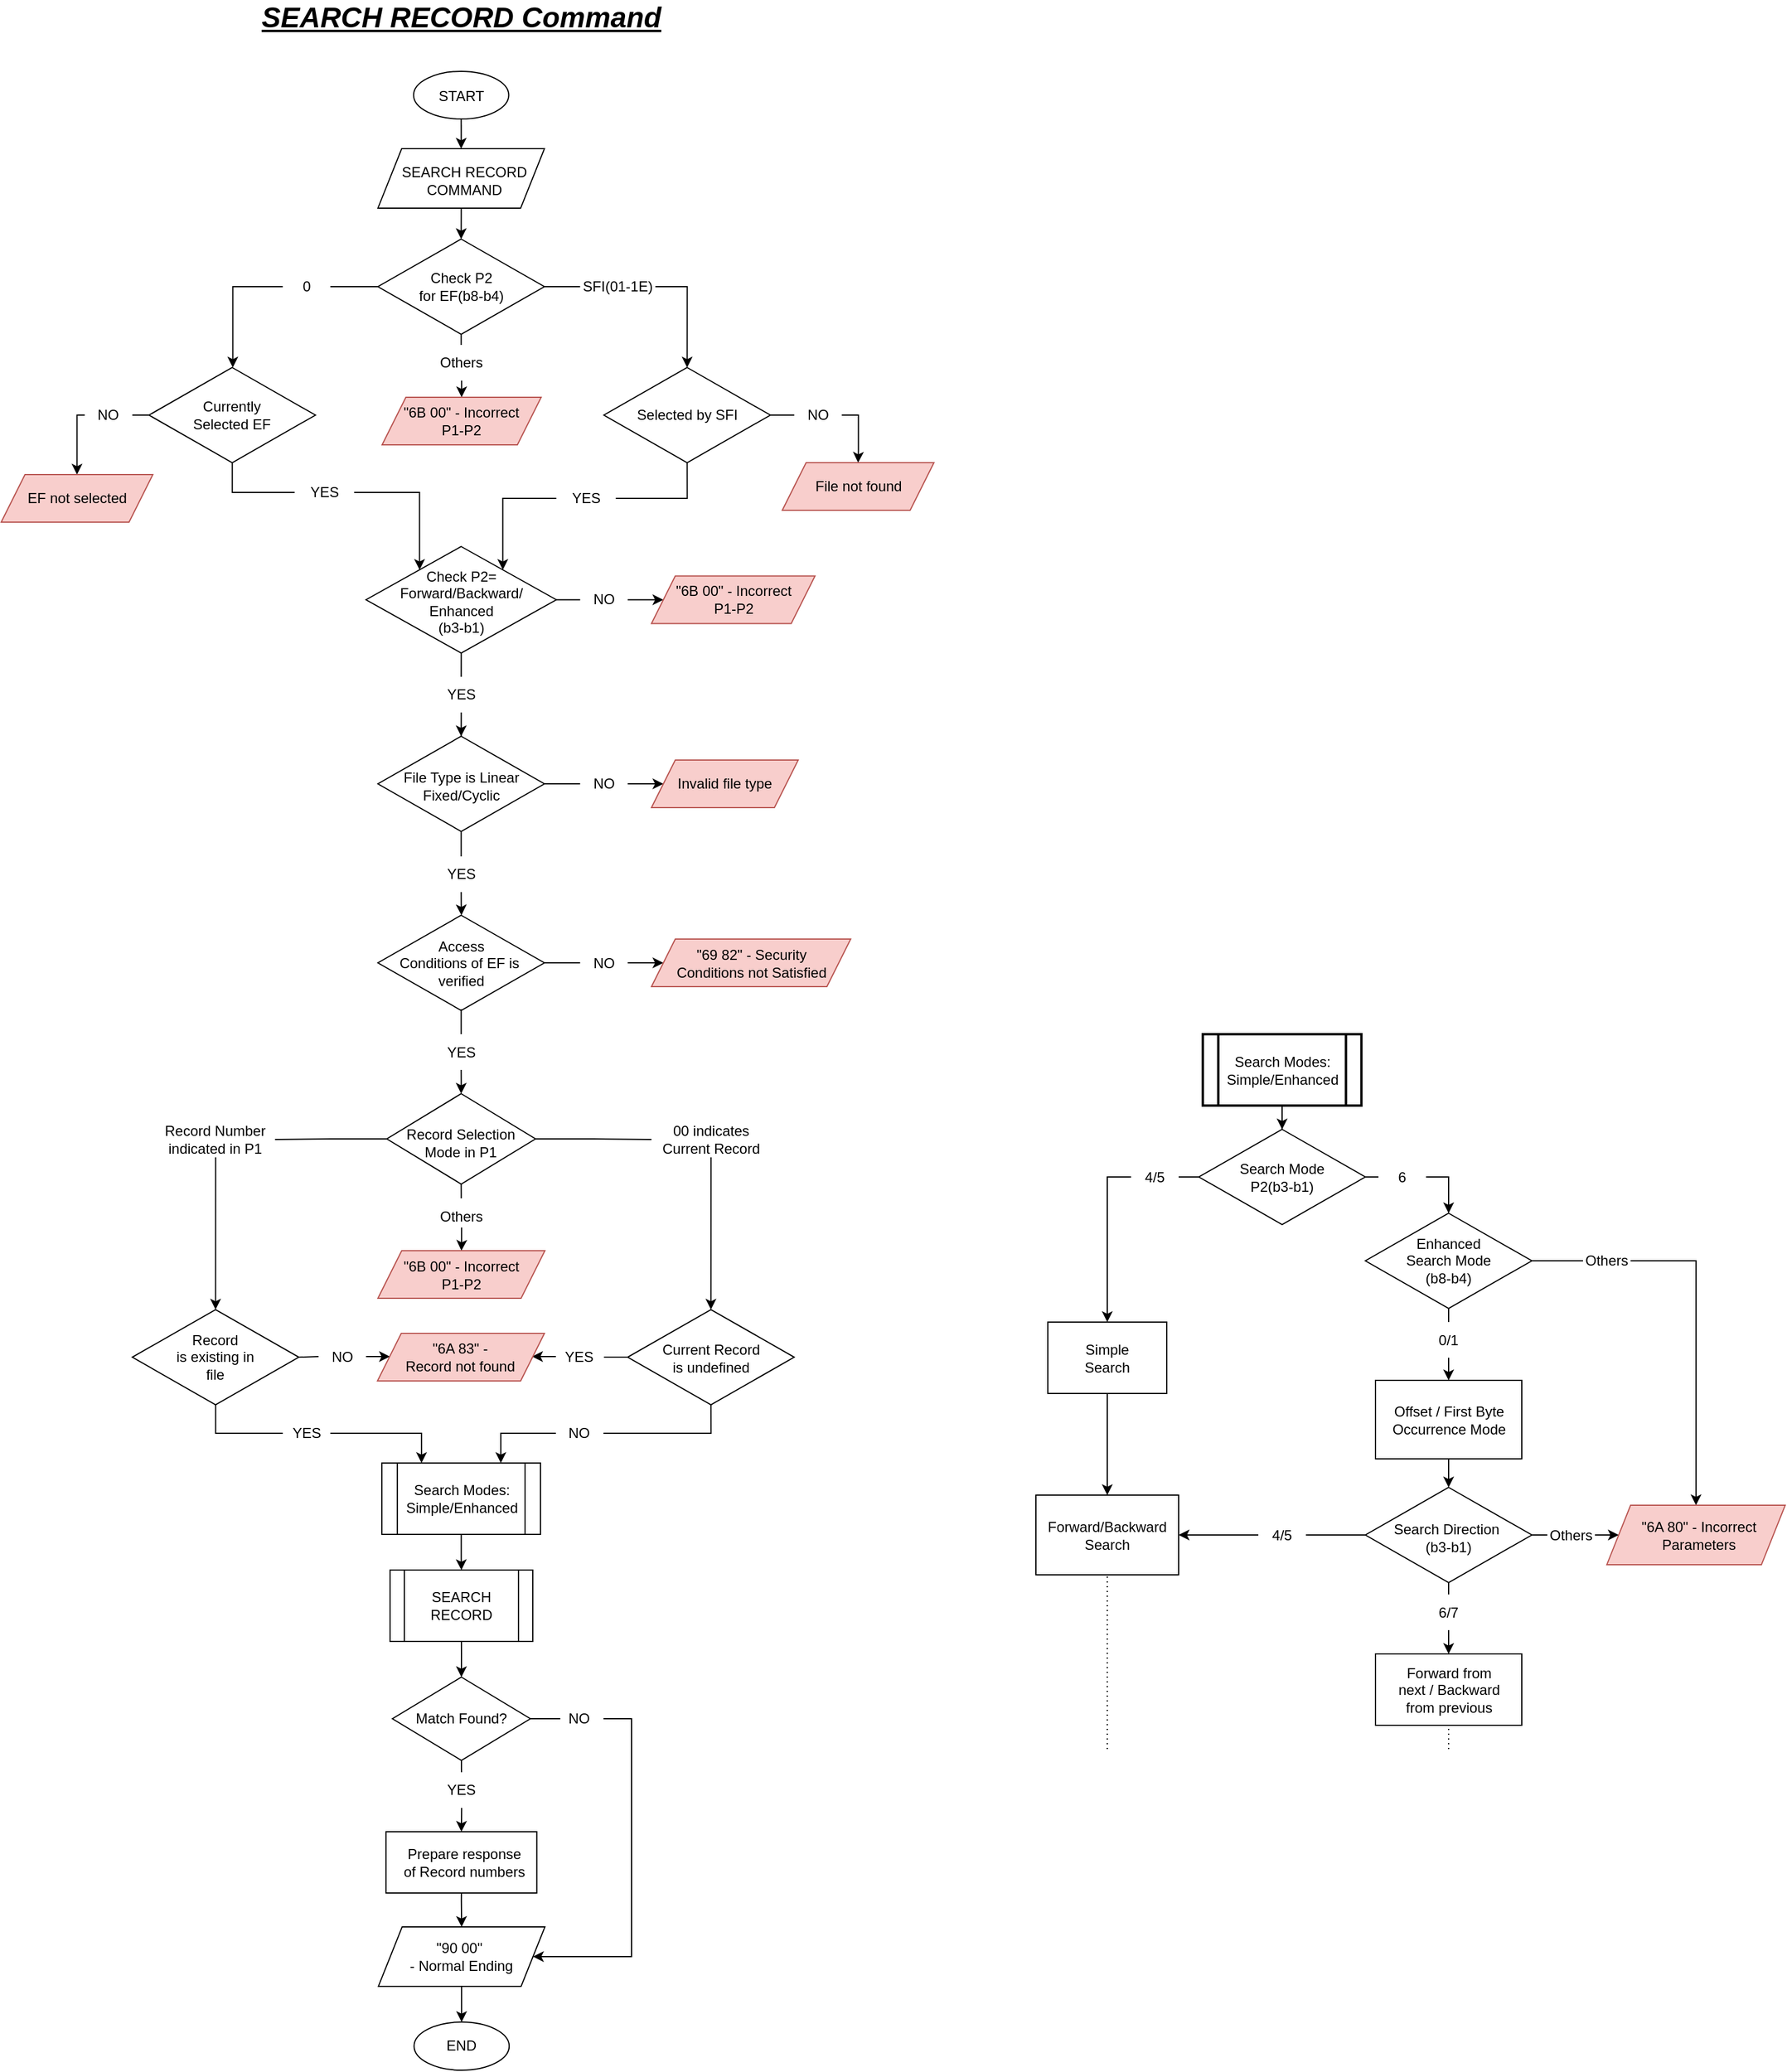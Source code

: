 <mxfile version="19.0.3" type="device"><diagram id="5VJcsYdIXNWm9Gbmf7u_" name="Page-1"><mxGraphModel dx="-358" dy="299" grid="1" gridSize="10" guides="1" tooltips="1" connect="1" arrows="1" fold="1" page="1" pageScale="1" pageWidth="827" pageHeight="1169" math="0" shadow="0"><root><mxCell id="0"/><mxCell id="1" parent="0"/><mxCell id="OcPW8QZXdCcSm-QSDhQg-1" style="edgeStyle=orthogonalEdgeStyle;rounded=0;orthogonalLoop=1;jettySize=auto;html=1;fontSize=24;entryX=0.5;entryY=0;entryDx=0;entryDy=0;startArrow=none;" parent="1" source="OcPW8QZXdCcSm-QSDhQg-20" target="OcPW8QZXdCcSm-QSDhQg-11" edge="1"><mxGeometry relative="1" as="geometry"><Array as="points"><mxPoint x="1084.75" y="271"/><mxPoint x="1084.75" y="339"/></Array></mxGeometry></mxCell><mxCell id="OcPW8QZXdCcSm-QSDhQg-2" style="edgeStyle=orthogonalEdgeStyle;rounded=0;orthogonalLoop=1;jettySize=auto;html=1;entryX=0.5;entryY=0;entryDx=0;entryDy=0;fontSize=24;startArrow=none;" parent="1" source="OcPW8QZXdCcSm-QSDhQg-18" target="OcPW8QZXdCcSm-QSDhQg-14" edge="1"><mxGeometry relative="1" as="geometry"><Array as="points"><mxPoint x="1466.75" y="271"/></Array></mxGeometry></mxCell><mxCell id="OcPW8QZXdCcSm-QSDhQg-3" style="edgeStyle=orthogonalEdgeStyle;rounded=0;orthogonalLoop=1;jettySize=auto;html=1;fontSize=24;entryX=0.5;entryY=0;entryDx=0;entryDy=0;startArrow=none;" parent="1" source="pEOn2_FQpbTDLC1Tsc0m-7" target="OcPW8QZXdCcSm-QSDhQg-17" edge="1"><mxGeometry relative="1" as="geometry"><mxPoint x="1276.75" y="359" as="targetPoint"/><Array as="points"><mxPoint x="1277" y="350"/><mxPoint x="1277" y="350"/></Array></mxGeometry></mxCell><mxCell id="OcPW8QZXdCcSm-QSDhQg-4" value="Check P2&lt;br&gt;for EF(b8-b4)" style="rhombus;whiteSpace=wrap;html=1;spacingBottom=0;" parent="1" vertex="1"><mxGeometry x="1206.75" y="231" width="140" height="80" as="geometry"/></mxCell><mxCell id="pEOn2_FQpbTDLC1Tsc0m-5" style="edgeStyle=orthogonalEdgeStyle;rounded=0;orthogonalLoop=1;jettySize=auto;html=1;entryX=0.5;entryY=0;entryDx=0;entryDy=0;" edge="1" parent="1" source="OcPW8QZXdCcSm-QSDhQg-6" target="OcPW8QZXdCcSm-QSDhQg-8"><mxGeometry relative="1" as="geometry"/></mxCell><mxCell id="OcPW8QZXdCcSm-QSDhQg-6" value="START" style="ellipse;whiteSpace=wrap;html=1;spacingBottom=-2;" parent="1" vertex="1"><mxGeometry x="1236.75" y="90" width="80" height="40" as="geometry"/></mxCell><mxCell id="OcPW8QZXdCcSm-QSDhQg-7" style="edgeStyle=orthogonalEdgeStyle;rounded=0;orthogonalLoop=1;jettySize=auto;html=1;entryX=0.5;entryY=0;entryDx=0;entryDy=0;" parent="1" source="OcPW8QZXdCcSm-QSDhQg-8" target="OcPW8QZXdCcSm-QSDhQg-4" edge="1"><mxGeometry relative="1" as="geometry"><Array as="points"><mxPoint x="1276.75" y="211"/><mxPoint x="1276.75" y="211"/></Array></mxGeometry></mxCell><mxCell id="OcPW8QZXdCcSm-QSDhQg-8" value="SEARCH RECORD COMMAND" style="shape=parallelogram;perimeter=parallelogramPerimeter;whiteSpace=wrap;html=1;fixedSize=1;spacingRight=-5;spacingBottom=-4;" parent="1" vertex="1"><mxGeometry x="1206.75" y="155" width="140" height="50" as="geometry"/></mxCell><mxCell id="OcPW8QZXdCcSm-QSDhQg-9" style="edgeStyle=orthogonalEdgeStyle;rounded=0;orthogonalLoop=1;jettySize=auto;html=1;entryX=0.5;entryY=0;entryDx=0;entryDy=0;fontSize=24;startArrow=none;" parent="1" source="OcPW8QZXdCcSm-QSDhQg-27" target="OcPW8QZXdCcSm-QSDhQg-15" edge="1"><mxGeometry relative="1" as="geometry"><Array as="points"><mxPoint x="953.75" y="409"/><mxPoint x="953.75" y="409"/></Array></mxGeometry></mxCell><mxCell id="OcPW8QZXdCcSm-QSDhQg-10" style="edgeStyle=orthogonalEdgeStyle;rounded=0;orthogonalLoop=1;jettySize=auto;html=1;fontSize=24;startArrow=none;exitX=1;exitY=0.5;exitDx=0;exitDy=0;" parent="1" source="OcPW8QZXdCcSm-QSDhQg-25" target="OcPW8QZXdCcSm-QSDhQg-24" edge="1"><mxGeometry relative="1" as="geometry"><Array as="points"><mxPoint x="1241.75" y="444"/></Array></mxGeometry></mxCell><mxCell id="OcPW8QZXdCcSm-QSDhQg-11" value="Currently&lt;br&gt;Selected EF" style="rhombus;whiteSpace=wrap;html=1;spacingBottom=0;" parent="1" vertex="1"><mxGeometry x="1014.25" y="339" width="140" height="80" as="geometry"/></mxCell><mxCell id="OcPW8QZXdCcSm-QSDhQg-12" style="edgeStyle=orthogonalEdgeStyle;rounded=0;orthogonalLoop=1;jettySize=auto;html=1;entryX=0.5;entryY=0;entryDx=0;entryDy=0;fontSize=24;startArrow=none;" parent="1" source="OcPW8QZXdCcSm-QSDhQg-31" target="OcPW8QZXdCcSm-QSDhQg-16" edge="1"><mxGeometry relative="1" as="geometry"><Array as="points"><mxPoint x="1610.75" y="379"/><mxPoint x="1610.75" y="409"/></Array></mxGeometry></mxCell><mxCell id="OcPW8QZXdCcSm-QSDhQg-13" style="edgeStyle=orthogonalEdgeStyle;rounded=0;orthogonalLoop=1;jettySize=auto;html=1;exitX=0;exitY=0.5;exitDx=0;exitDy=0;fontSize=24;startArrow=none;" parent="1" source="OcPW8QZXdCcSm-QSDhQg-29" target="OcPW8QZXdCcSm-QSDhQg-24" edge="1"><mxGeometry relative="1" as="geometry"><Array as="points"><mxPoint x="1311.75" y="449"/></Array></mxGeometry></mxCell><mxCell id="OcPW8QZXdCcSm-QSDhQg-14" value="Selected by SFI" style="rhombus;whiteSpace=wrap;html=1;spacingBottom=0;" parent="1" vertex="1"><mxGeometry x="1396.75" y="339" width="140" height="80" as="geometry"/></mxCell><mxCell id="OcPW8QZXdCcSm-QSDhQg-15" value="&lt;span style=&quot;text-align: left;&quot;&gt;EF not selected&lt;br&gt;&lt;/span&gt;" style="shape=parallelogram;perimeter=parallelogramPerimeter;whiteSpace=wrap;html=1;fixedSize=1;spacing=7;fontFamily=Helvetica;fontSize=12;labelBackgroundColor=none;align=center;spacingLeft=0;fillColor=#f8cecc;strokeColor=#b85450;" parent="1" vertex="1"><mxGeometry x="890.0" y="429" width="127.5" height="40" as="geometry"/></mxCell><mxCell id="OcPW8QZXdCcSm-QSDhQg-16" value="&lt;span style=&quot;text-align: left;&quot;&gt;File not found&lt;br&gt;&lt;/span&gt;" style="shape=parallelogram;perimeter=parallelogramPerimeter;whiteSpace=wrap;html=1;fixedSize=1;spacing=7;fontFamily=Helvetica;fontSize=12;labelBackgroundColor=none;align=center;spacingLeft=0;fillColor=#f8cecc;strokeColor=#b85450;" parent="1" vertex="1"><mxGeometry x="1546.75" y="419" width="127.5" height="40" as="geometry"/></mxCell><mxCell id="OcPW8QZXdCcSm-QSDhQg-17" value="&lt;span style=&quot;text-align: left;&quot;&gt;&quot;6B 00&quot; - Incorrect&lt;br&gt;P1-P2&lt;br&gt;&lt;/span&gt;" style="shape=parallelogram;perimeter=parallelogramPerimeter;whiteSpace=wrap;html=1;fixedSize=1;spacing=7;fontFamily=Helvetica;fontSize=12;labelBackgroundColor=none;align=center;spacingLeft=0;fillColor=#f8cecc;strokeColor=#b85450;" parent="1" vertex="1"><mxGeometry x="1210.26" y="364" width="133.75" height="40" as="geometry"/></mxCell><mxCell id="OcPW8QZXdCcSm-QSDhQg-18" value="SFI(01-1E)" style="text;html=1;strokeColor=none;fillColor=none;align=center;verticalAlign=middle;whiteSpace=wrap;rounded=0;" parent="1" vertex="1"><mxGeometry x="1376.75" y="256" width="63.25" height="30" as="geometry"/></mxCell><mxCell id="OcPW8QZXdCcSm-QSDhQg-19" value="" style="edgeStyle=orthogonalEdgeStyle;rounded=0;orthogonalLoop=1;jettySize=auto;html=1;entryX=0;entryY=0.5;entryDx=0;entryDy=0;fontSize=24;endArrow=none;" parent="1" source="OcPW8QZXdCcSm-QSDhQg-4" target="OcPW8QZXdCcSm-QSDhQg-18" edge="1"><mxGeometry relative="1" as="geometry"><mxPoint x="1346.674" y="271.043" as="sourcePoint"/><mxPoint x="1466.75" y="339" as="targetPoint"/><Array as="points"/></mxGeometry></mxCell><mxCell id="OcPW8QZXdCcSm-QSDhQg-20" value="0" style="text;html=1;strokeColor=none;fillColor=none;align=center;verticalAlign=middle;whiteSpace=wrap;rounded=0;" parent="1" vertex="1"><mxGeometry x="1126.75" y="256" width="40" height="30" as="geometry"/></mxCell><mxCell id="OcPW8QZXdCcSm-QSDhQg-21" value="" style="edgeStyle=orthogonalEdgeStyle;rounded=0;orthogonalLoop=1;jettySize=auto;html=1;fontSize=24;entryX=1;entryY=0.5;entryDx=0;entryDy=0;endArrow=none;" parent="1" source="OcPW8QZXdCcSm-QSDhQg-4" target="OcPW8QZXdCcSm-QSDhQg-20" edge="1"><mxGeometry relative="1" as="geometry"><mxPoint x="1206.803" y="271.03" as="sourcePoint"/><mxPoint x="1084.25" y="339" as="targetPoint"/><Array as="points"/></mxGeometry></mxCell><mxCell id="OcPW8QZXdCcSm-QSDhQg-22" style="edgeStyle=orthogonalEdgeStyle;rounded=0;orthogonalLoop=1;jettySize=auto;html=1;fontSize=24;startArrow=none;" parent="1" source="OcPW8QZXdCcSm-QSDhQg-37" target="OcPW8QZXdCcSm-QSDhQg-33" edge="1"><mxGeometry relative="1" as="geometry"/></mxCell><mxCell id="OcPW8QZXdCcSm-QSDhQg-23" style="edgeStyle=orthogonalEdgeStyle;rounded=0;orthogonalLoop=1;jettySize=auto;html=1;fontSize=24;entryX=0.5;entryY=0;entryDx=0;entryDy=0;startArrow=none;" parent="1" source="OcPW8QZXdCcSm-QSDhQg-41" target="OcPW8QZXdCcSm-QSDhQg-35" edge="1"><mxGeometry relative="1" as="geometry"><mxPoint x="1276.75" y="619" as="targetPoint"/></mxGeometry></mxCell><mxCell id="OcPW8QZXdCcSm-QSDhQg-24" value="Check P2=&lt;br&gt;Forward/Backward/&lt;br&gt;Enhanced&lt;br&gt;(b3-b1)" style="rhombus;whiteSpace=wrap;html=1;spacingBottom=-4;" parent="1" vertex="1"><mxGeometry x="1196.75" y="489.5" width="160" height="89.5" as="geometry"/></mxCell><mxCell id="OcPW8QZXdCcSm-QSDhQg-25" value="YES" style="text;html=1;strokeColor=none;fillColor=none;align=center;verticalAlign=middle;whiteSpace=wrap;rounded=0;" parent="1" vertex="1"><mxGeometry x="1136.75" y="429" width="50" height="30" as="geometry"/></mxCell><mxCell id="OcPW8QZXdCcSm-QSDhQg-26" value="" style="edgeStyle=orthogonalEdgeStyle;rounded=0;orthogonalLoop=1;jettySize=auto;html=1;entryX=0;entryY=0.5;entryDx=0;entryDy=0;fontSize=24;endArrow=none;" parent="1" source="OcPW8QZXdCcSm-QSDhQg-11" target="OcPW8QZXdCcSm-QSDhQg-25" edge="1"><mxGeometry relative="1" as="geometry"><mxPoint x="1084.279" y="418.983" as="sourcePoint"/><mxPoint x="1241.75" y="479" as="targetPoint"/><Array as="points"/></mxGeometry></mxCell><mxCell id="OcPW8QZXdCcSm-QSDhQg-27" value="NO" style="text;html=1;strokeColor=none;fillColor=none;align=center;verticalAlign=middle;whiteSpace=wrap;rounded=0;" parent="1" vertex="1"><mxGeometry x="960.25" y="364" width="40" height="30" as="geometry"/></mxCell><mxCell id="OcPW8QZXdCcSm-QSDhQg-28" value="" style="edgeStyle=orthogonalEdgeStyle;rounded=0;orthogonalLoop=1;jettySize=auto;html=1;entryX=1;entryY=0.5;entryDx=0;entryDy=0;fontSize=24;endArrow=none;exitX=0;exitY=0.5;exitDx=0;exitDy=0;" parent="1" source="OcPW8QZXdCcSm-QSDhQg-11" target="OcPW8QZXdCcSm-QSDhQg-27" edge="1"><mxGeometry relative="1" as="geometry"><mxPoint x="1006.75" y="399" as="sourcePoint"/><mxPoint x="950.5" y="419" as="targetPoint"/><Array as="points"/></mxGeometry></mxCell><mxCell id="OcPW8QZXdCcSm-QSDhQg-29" value="YES" style="text;html=1;strokeColor=none;fillColor=none;align=center;verticalAlign=middle;whiteSpace=wrap;rounded=0;" parent="1" vertex="1"><mxGeometry x="1356.75" y="434" width="50" height="30" as="geometry"/></mxCell><mxCell id="OcPW8QZXdCcSm-QSDhQg-30" value="" style="edgeStyle=orthogonalEdgeStyle;rounded=0;orthogonalLoop=1;jettySize=auto;html=1;exitX=0.5;exitY=1;exitDx=0;exitDy=0;fontSize=24;endArrow=none;" parent="1" source="OcPW8QZXdCcSm-QSDhQg-14" edge="1"><mxGeometry relative="1" as="geometry"><mxPoint x="1466.75" y="419" as="sourcePoint"/><mxPoint x="1406.75" y="449" as="targetPoint"/><Array as="points"><mxPoint x="1466.75" y="449"/></Array></mxGeometry></mxCell><mxCell id="OcPW8QZXdCcSm-QSDhQg-31" value="NO" style="text;html=1;strokeColor=none;fillColor=none;align=center;verticalAlign=middle;whiteSpace=wrap;rounded=0;" parent="1" vertex="1"><mxGeometry x="1556.75" y="364" width="40" height="30" as="geometry"/></mxCell><mxCell id="OcPW8QZXdCcSm-QSDhQg-32" value="" style="edgeStyle=orthogonalEdgeStyle;rounded=0;orthogonalLoop=1;jettySize=auto;html=1;fontSize=24;endArrow=none;" parent="1" source="OcPW8QZXdCcSm-QSDhQg-14" target="OcPW8QZXdCcSm-QSDhQg-31" edge="1"><mxGeometry relative="1" as="geometry"><mxPoint x="1536.75" y="379" as="sourcePoint"/><mxPoint x="1610.5" y="419" as="targetPoint"/></mxGeometry></mxCell><mxCell id="OcPW8QZXdCcSm-QSDhQg-33" value="&lt;span style=&quot;text-align: left;&quot;&gt;&quot;6B 00&quot; - Incorrect&lt;br&gt;P1-P2&lt;br&gt;&lt;/span&gt;" style="shape=parallelogram;perimeter=parallelogramPerimeter;whiteSpace=wrap;html=1;fixedSize=1;spacing=7;fontFamily=Helvetica;fontSize=12;labelBackgroundColor=none;align=center;spacingLeft=0;fillColor=#f8cecc;strokeColor=#b85450;" parent="1" vertex="1"><mxGeometry x="1436.75" y="514.25" width="137.5" height="40" as="geometry"/></mxCell><mxCell id="OcPW8QZXdCcSm-QSDhQg-34" style="edgeStyle=orthogonalEdgeStyle;rounded=0;orthogonalLoop=1;jettySize=auto;html=1;fontSize=24;startArrow=none;exitX=1;exitY=0.5;exitDx=0;exitDy=0;entryX=0;entryY=0.5;entryDx=0;entryDy=0;" parent="1" source="OcPW8QZXdCcSm-QSDhQg-39" target="OcPW8QZXdCcSm-QSDhQg-36" edge="1"><mxGeometry relative="1" as="geometry"><Array as="points"><mxPoint x="1430" y="689"/><mxPoint x="1430" y="689"/></Array></mxGeometry></mxCell><mxCell id="OcPW8QZXdCcSm-QSDhQg-35" value="File Type is Linear Fixed/Cyclic" style="rhombus;whiteSpace=wrap;html=1;spacingBottom=-4;" parent="1" vertex="1"><mxGeometry x="1206.75" y="649" width="140" height="80" as="geometry"/></mxCell><mxCell id="OcPW8QZXdCcSm-QSDhQg-36" value="&lt;span style=&quot;text-align: left;&quot;&gt;Invalid file type&lt;br&gt;&lt;/span&gt;" style="shape=parallelogram;perimeter=parallelogramPerimeter;whiteSpace=wrap;html=1;fixedSize=1;spacing=7;fontFamily=Helvetica;fontSize=12;labelBackgroundColor=none;align=center;spacingLeft=0;fillColor=#f8cecc;strokeColor=#b85450;" parent="1" vertex="1"><mxGeometry x="1436.75" y="669" width="123.37" height="40" as="geometry"/></mxCell><mxCell id="OcPW8QZXdCcSm-QSDhQg-37" value="NO" style="text;html=1;strokeColor=none;fillColor=none;align=center;verticalAlign=middle;whiteSpace=wrap;rounded=0;" parent="1" vertex="1"><mxGeometry x="1376.75" y="519.25" width="40" height="30" as="geometry"/></mxCell><mxCell id="OcPW8QZXdCcSm-QSDhQg-38" value="" style="edgeStyle=orthogonalEdgeStyle;rounded=0;orthogonalLoop=1;jettySize=auto;html=1;fontSize=24;endArrow=none;" parent="1" source="OcPW8QZXdCcSm-QSDhQg-24" target="OcPW8QZXdCcSm-QSDhQg-37" edge="1"><mxGeometry relative="1" as="geometry"><mxPoint x="1356.75" y="534.25" as="sourcePoint"/><mxPoint x="1446.722" y="534.306" as="targetPoint"/></mxGeometry></mxCell><mxCell id="OcPW8QZXdCcSm-QSDhQg-39" value="NO" style="text;html=1;strokeColor=none;fillColor=none;align=center;verticalAlign=middle;whiteSpace=wrap;rounded=0;" parent="1" vertex="1"><mxGeometry x="1376.75" y="674" width="40" height="30" as="geometry"/></mxCell><mxCell id="OcPW8QZXdCcSm-QSDhQg-40" value="" style="edgeStyle=orthogonalEdgeStyle;rounded=0;orthogonalLoop=1;jettySize=auto;html=1;fontSize=24;endArrow=none;" parent="1" source="OcPW8QZXdCcSm-QSDhQg-35" target="OcPW8QZXdCcSm-QSDhQg-39" edge="1"><mxGeometry relative="1" as="geometry"><mxPoint x="1346.75" y="689.0" as="sourcePoint"/><mxPoint x="1446.75" y="689.0" as="targetPoint"/></mxGeometry></mxCell><mxCell id="OcPW8QZXdCcSm-QSDhQg-41" value="YES" style="text;html=1;strokeColor=none;fillColor=none;align=center;verticalAlign=middle;whiteSpace=wrap;rounded=0;" parent="1" vertex="1"><mxGeometry x="1256.75" y="599" width="40" height="30" as="geometry"/></mxCell><mxCell id="OcPW8QZXdCcSm-QSDhQg-42" value="" style="edgeStyle=orthogonalEdgeStyle;rounded=0;orthogonalLoop=1;jettySize=auto;html=1;fontSize=24;entryX=0.5;entryY=0;entryDx=0;entryDy=0;endArrow=none;" parent="1" source="OcPW8QZXdCcSm-QSDhQg-24" target="OcPW8QZXdCcSm-QSDhQg-41" edge="1"><mxGeometry relative="1" as="geometry"><mxPoint x="1276.75" y="623.75" as="targetPoint"/><mxPoint x="1276.75" y="579" as="sourcePoint"/></mxGeometry></mxCell><mxCell id="OcPW8QZXdCcSm-QSDhQg-43" style="edgeStyle=orthogonalEdgeStyle;rounded=0;orthogonalLoop=1;jettySize=auto;html=1;startArrow=none;entryX=0;entryY=0.5;entryDx=0;entryDy=0;" parent="1" source="OcPW8QZXdCcSm-QSDhQg-45" target="OcPW8QZXdCcSm-QSDhQg-47" edge="1"><mxGeometry relative="1" as="geometry"><mxPoint x="1506.75" y="839.5" as="targetPoint"/></mxGeometry></mxCell><mxCell id="OcPW8QZXdCcSm-QSDhQg-44" value="Access&lt;br&gt;Conditions of EF is&amp;nbsp;&lt;br&gt;verified" style="rhombus;whiteSpace=wrap;html=1;spacingBottom=0;" parent="1" vertex="1"><mxGeometry x="1206.75" y="799.5" width="140" height="80" as="geometry"/></mxCell><mxCell id="OcPW8QZXdCcSm-QSDhQg-45" value="NO" style="text;html=1;strokeColor=none;fillColor=none;align=center;verticalAlign=middle;whiteSpace=wrap;rounded=0;" parent="1" vertex="1"><mxGeometry x="1376.75" y="824.5" width="40" height="30" as="geometry"/></mxCell><mxCell id="OcPW8QZXdCcSm-QSDhQg-46" value="" style="edgeStyle=orthogonalEdgeStyle;rounded=0;orthogonalLoop=1;jettySize=auto;html=1;endArrow=none;entryX=0;entryY=0.5;entryDx=0;entryDy=0;" parent="1" source="OcPW8QZXdCcSm-QSDhQg-44" target="OcPW8QZXdCcSm-QSDhQg-45" edge="1"><mxGeometry relative="1" as="geometry"><mxPoint x="1506.75" y="839.5" as="targetPoint"/><mxPoint x="1346.75" y="839.5" as="sourcePoint"/><Array as="points"><mxPoint x="1360" y="840"/><mxPoint x="1360" y="840"/></Array></mxGeometry></mxCell><mxCell id="OcPW8QZXdCcSm-QSDhQg-47" value="&lt;span style=&quot;text-align: left;&quot;&gt;&quot;69 82&quot; - Security&lt;br&gt;Conditions not Satisfied&lt;br&gt;&lt;/span&gt;" style="shape=parallelogram;perimeter=parallelogramPerimeter;whiteSpace=wrap;html=1;fixedSize=1;spacing=7;fontFamily=Helvetica;fontSize=12;labelBackgroundColor=none;align=center;spacingLeft=0;fillColor=#f8cecc;strokeColor=#b85450;" parent="1" vertex="1"><mxGeometry x="1436.75" y="819.5" width="167.5" height="40" as="geometry"/></mxCell><mxCell id="OcPW8QZXdCcSm-QSDhQg-48" style="edgeStyle=orthogonalEdgeStyle;rounded=0;orthogonalLoop=1;jettySize=auto;html=1;fontSize=24;startArrow=none;entryX=0.5;entryY=0;entryDx=0;entryDy=0;exitX=0.5;exitY=1;exitDx=0;exitDy=0;" parent="1" source="OcPW8QZXdCcSm-QSDhQg-49" target="OcPW8QZXdCcSm-QSDhQg-44" edge="1"><mxGeometry relative="1" as="geometry"><mxPoint x="1286.75" y="789" as="targetPoint"/><Array as="points"><mxPoint x="1277" y="790"/><mxPoint x="1277" y="790"/><mxPoint x="1277" y="800"/></Array></mxGeometry></mxCell><mxCell id="OcPW8QZXdCcSm-QSDhQg-49" value="YES" style="text;html=1;strokeColor=none;fillColor=none;align=center;verticalAlign=middle;whiteSpace=wrap;rounded=0;" parent="1" vertex="1"><mxGeometry x="1256.76" y="750" width="40" height="30" as="geometry"/></mxCell><mxCell id="OcPW8QZXdCcSm-QSDhQg-50" value="" style="edgeStyle=orthogonalEdgeStyle;rounded=0;orthogonalLoop=1;jettySize=auto;html=1;fontSize=24;entryX=0.5;entryY=0;entryDx=0;entryDy=0;endArrow=none;exitX=0.5;exitY=1;exitDx=0;exitDy=0;" parent="1" source="OcPW8QZXdCcSm-QSDhQg-35" target="OcPW8QZXdCcSm-QSDhQg-49" edge="1"><mxGeometry relative="1" as="geometry"><mxPoint x="1276.76" y="774.75" as="targetPoint"/><mxPoint x="1276.76" y="730.0" as="sourcePoint"/></mxGeometry></mxCell><mxCell id="OcPW8QZXdCcSm-QSDhQg-51" style="edgeStyle=orthogonalEdgeStyle;rounded=0;orthogonalLoop=1;jettySize=auto;html=1;entryX=0.5;entryY=0;entryDx=0;entryDy=0;startArrow=none;" parent="1" source="OcPW8QZXdCcSm-QSDhQg-61" target="OcPW8QZXdCcSm-QSDhQg-57" edge="1"><mxGeometry relative="1" as="geometry"><Array as="points"><mxPoint x="1486.75" y="1021.03"/><mxPoint x="1486.75" y="1021.03"/></Array></mxGeometry></mxCell><mxCell id="OcPW8QZXdCcSm-QSDhQg-52" style="edgeStyle=orthogonalEdgeStyle;rounded=0;orthogonalLoop=1;jettySize=auto;html=1;entryX=0.5;entryY=0;entryDx=0;entryDy=0;startArrow=none;" parent="1" source="OcPW8QZXdCcSm-QSDhQg-63" target="OcPW8QZXdCcSm-QSDhQg-60" edge="1"><mxGeometry relative="1" as="geometry"><Array as="points"><mxPoint x="1070.25" y="1021.03"/><mxPoint x="1070.25" y="1021.03"/></Array></mxGeometry></mxCell><mxCell id="OcPW8QZXdCcSm-QSDhQg-53" style="edgeStyle=orthogonalEdgeStyle;rounded=0;orthogonalLoop=1;jettySize=auto;html=1;startArrow=none;entryX=0.5;entryY=0;entryDx=0;entryDy=0;" parent="1" target="OcPW8QZXdCcSm-QSDhQg-67" edge="1"><mxGeometry relative="1" as="geometry"><mxPoint x="1276.76" y="1077.5" as="targetPoint"/><Array as="points"><mxPoint x="1276.76" y="1077"/></Array><mxPoint x="1277.12" y="1062" as="sourcePoint"/></mxGeometry></mxCell><mxCell id="OcPW8QZXdCcSm-QSDhQg-54" value="Record Selection&lt;br&gt;Mode in P1" style="rhombus;whiteSpace=wrap;html=1;spacingBottom=-6;" parent="1" vertex="1"><mxGeometry x="1214.26" y="949.5" width="125" height="76" as="geometry"/></mxCell><mxCell id="OcPW8QZXdCcSm-QSDhQg-55" style="edgeStyle=orthogonalEdgeStyle;rounded=0;orthogonalLoop=1;jettySize=auto;html=1;entryX=0.75;entryY=0;entryDx=0;entryDy=0;fontSize=12;startArrow=none;exitX=0;exitY=0.5;exitDx=0;exitDy=0;" parent="1" source="OcPW8QZXdCcSm-QSDhQg-89" target="OcPW8QZXdCcSm-QSDhQg-72" edge="1"><mxGeometry relative="1" as="geometry"><Array as="points"><mxPoint x="1310.12" y="1235"/></Array></mxGeometry></mxCell><mxCell id="OcPW8QZXdCcSm-QSDhQg-56" style="edgeStyle=orthogonalEdgeStyle;rounded=0;orthogonalLoop=1;jettySize=auto;html=1;entryX=1;entryY=0.5;entryDx=0;entryDy=0;startArrow=none;" parent="1" source="OcPW8QZXdCcSm-QSDhQg-91" target="OcPW8QZXdCcSm-QSDhQg-73" edge="1"><mxGeometry relative="1" as="geometry"/></mxCell><mxCell id="OcPW8QZXdCcSm-QSDhQg-57" value="Current Record&lt;br&gt;is undefined" style="rhombus;whiteSpace=wrap;html=1;spacingBottom=-2;" parent="1" vertex="1"><mxGeometry x="1416.75" y="1131.03" width="140" height="80" as="geometry"/></mxCell><mxCell id="OcPW8QZXdCcSm-QSDhQg-58" style="edgeStyle=orthogonalEdgeStyle;rounded=0;orthogonalLoop=1;jettySize=auto;html=1;entryX=0.25;entryY=0;entryDx=0;entryDy=0;fontSize=12;startArrow=none;exitX=1;exitY=0.5;exitDx=0;exitDy=0;" parent="1" source="OcPW8QZXdCcSm-QSDhQg-74" target="OcPW8QZXdCcSm-QSDhQg-72" edge="1"><mxGeometry relative="1" as="geometry"><Array as="points"><mxPoint x="1243" y="1235"/></Array></mxGeometry></mxCell><mxCell id="OcPW8QZXdCcSm-QSDhQg-59" style="edgeStyle=orthogonalEdgeStyle;rounded=0;orthogonalLoop=1;jettySize=auto;html=1;entryX=0;entryY=0.5;entryDx=0;entryDy=0;fontSize=12;startArrow=none;" parent="1" source="OcPW8QZXdCcSm-QSDhQg-93" target="OcPW8QZXdCcSm-QSDhQg-73" edge="1"><mxGeometry relative="1" as="geometry"/></mxCell><mxCell id="OcPW8QZXdCcSm-QSDhQg-60" value="Record&lt;br&gt;is existing in&lt;br&gt;file" style="rhombus;whiteSpace=wrap;html=1;spacingBottom=0;" parent="1" vertex="1"><mxGeometry x="1000.25" y="1131.03" width="140" height="80" as="geometry"/></mxCell><mxCell id="OcPW8QZXdCcSm-QSDhQg-61" value="00 indicates Current Record" style="text;html=1;strokeColor=none;fillColor=none;align=center;verticalAlign=middle;whiteSpace=wrap;rounded=0;rotation=0;" parent="1" vertex="1"><mxGeometry x="1436.75" y="973.03" width="100" height="30" as="geometry"/></mxCell><mxCell id="OcPW8QZXdCcSm-QSDhQg-62" value="" style="edgeStyle=orthogonalEdgeStyle;rounded=0;orthogonalLoop=1;jettySize=auto;html=1;entryX=0;entryY=0.5;entryDx=0;entryDy=0;endArrow=none;exitX=1;exitY=0.5;exitDx=0;exitDy=0;" parent="1" source="OcPW8QZXdCcSm-QSDhQg-54" target="OcPW8QZXdCcSm-QSDhQg-61" edge="1"><mxGeometry relative="1" as="geometry"><mxPoint x="1384.222" y="987.517" as="sourcePoint"/><mxPoint x="1466.75" y="1054.5" as="targetPoint"/></mxGeometry></mxCell><mxCell id="OcPW8QZXdCcSm-QSDhQg-63" value="Record Number indicated in P1" style="text;html=1;strokeColor=none;fillColor=none;align=center;verticalAlign=middle;whiteSpace=wrap;rounded=0;rotation=0;" parent="1" vertex="1"><mxGeometry x="1020.25" y="973.03" width="100" height="30" as="geometry"/></mxCell><mxCell id="OcPW8QZXdCcSm-QSDhQg-64" value="" style="edgeStyle=orthogonalEdgeStyle;rounded=0;orthogonalLoop=1;jettySize=auto;html=1;entryX=1;entryY=0.5;entryDx=0;entryDy=0;endArrow=none;" parent="1" source="OcPW8QZXdCcSm-QSDhQg-54" target="OcPW8QZXdCcSm-QSDhQg-63" edge="1"><mxGeometry relative="1" as="geometry"><mxPoint x="1219.338" y="987.548" as="sourcePoint"/><mxPoint x="1131.76" y="1055.5" as="targetPoint"/></mxGeometry></mxCell><mxCell id="OcPW8QZXdCcSm-QSDhQg-65" value="Others" style="text;html=1;strokeColor=none;fillColor=none;align=center;verticalAlign=middle;whiteSpace=wrap;rounded=0;rotation=0;" parent="1" vertex="1"><mxGeometry x="1226.76" y="1037.53" width="100" height="30" as="geometry"/></mxCell><mxCell id="OcPW8QZXdCcSm-QSDhQg-66" value="" style="edgeStyle=orthogonalEdgeStyle;rounded=0;orthogonalLoop=1;jettySize=auto;html=1;endArrow=none;" parent="1" target="OcPW8QZXdCcSm-QSDhQg-65" edge="1"><mxGeometry relative="1" as="geometry"><mxPoint x="1276.76" y="1073.53" as="targetPoint"/><mxPoint x="1276.75" y="1025.496" as="sourcePoint"/><Array as="points"><mxPoint x="1276.76" y="1033.53"/><mxPoint x="1276.76" y="1033.53"/></Array></mxGeometry></mxCell><mxCell id="OcPW8QZXdCcSm-QSDhQg-67" value="&lt;span style=&quot;text-align: left;&quot;&gt;&quot;6B 00&quot; - Incorrect&lt;br&gt;P1-P2&lt;br&gt;&lt;/span&gt;" style="shape=parallelogram;perimeter=parallelogramPerimeter;whiteSpace=wrap;html=1;fixedSize=1;spacing=7;fontFamily=Helvetica;fontSize=12;labelBackgroundColor=none;align=center;spacingLeft=0;fillColor=#f8cecc;strokeColor=#b85450;" parent="1" vertex="1"><mxGeometry x="1206.75" y="1081.5" width="140.39" height="40" as="geometry"/></mxCell><mxCell id="OcPW8QZXdCcSm-QSDhQg-68" style="edgeStyle=orthogonalEdgeStyle;rounded=0;orthogonalLoop=1;jettySize=auto;html=1;fontSize=24;startArrow=none;exitX=0.5;exitY=1;exitDx=0;exitDy=0;entryX=0.5;entryY=0;entryDx=0;entryDy=0;" parent="1" source="OcPW8QZXdCcSm-QSDhQg-69" target="OcPW8QZXdCcSm-QSDhQg-54" edge="1"><mxGeometry relative="1" as="geometry"><mxPoint x="1246.75" y="939" as="targetPoint"/><mxPoint x="1276.75" y="950" as="sourcePoint"/><Array as="points"><mxPoint x="1276.75" y="939"/><mxPoint x="1276.75" y="939"/></Array></mxGeometry></mxCell><mxCell id="OcPW8QZXdCcSm-QSDhQg-69" value="YES" style="text;html=1;strokeColor=none;fillColor=none;align=center;verticalAlign=middle;whiteSpace=wrap;rounded=0;" parent="1" vertex="1"><mxGeometry x="1256.75" y="899.5" width="40" height="30" as="geometry"/></mxCell><mxCell id="OcPW8QZXdCcSm-QSDhQg-70" value="" style="edgeStyle=orthogonalEdgeStyle;rounded=0;orthogonalLoop=1;jettySize=auto;html=1;fontSize=24;entryX=0.5;entryY=0;entryDx=0;entryDy=0;endArrow=none;exitX=0.5;exitY=1;exitDx=0;exitDy=0;" parent="1" target="OcPW8QZXdCcSm-QSDhQg-69" edge="1"><mxGeometry relative="1" as="geometry"><mxPoint x="1276.75" y="924.25" as="targetPoint"/><mxPoint x="1276.74" y="878.5" as="sourcePoint"/></mxGeometry></mxCell><mxCell id="OcPW8QZXdCcSm-QSDhQg-71" style="edgeStyle=orthogonalEdgeStyle;rounded=0;orthogonalLoop=1;jettySize=auto;html=1;entryX=0.5;entryY=0;entryDx=0;entryDy=0;" parent="1" source="OcPW8QZXdCcSm-QSDhQg-72" target="OcPW8QZXdCcSm-QSDhQg-77" edge="1"><mxGeometry relative="1" as="geometry"/></mxCell><mxCell id="OcPW8QZXdCcSm-QSDhQg-72" value="Search Modes:&lt;br&gt;Simple/Enhanced" style="shape=process;whiteSpace=wrap;html=1;backgroundOutline=1;fontSize=12;" parent="1" vertex="1"><mxGeometry x="1210.08" y="1260" width="133.36" height="60" as="geometry"/></mxCell><mxCell id="OcPW8QZXdCcSm-QSDhQg-73" value="&lt;span style=&quot;text-align: left;&quot;&gt;&quot;6A 83&quot; -&lt;br&gt;Record not found&lt;br&gt;&lt;/span&gt;" style="shape=parallelogram;perimeter=parallelogramPerimeter;whiteSpace=wrap;html=1;fixedSize=1;spacing=7;fontFamily=Helvetica;fontSize=12;labelBackgroundColor=none;align=center;spacingLeft=0;fillColor=#f8cecc;strokeColor=#b85450;" parent="1" vertex="1"><mxGeometry x="1206.38" y="1151" width="140.39" height="40" as="geometry"/></mxCell><mxCell id="OcPW8QZXdCcSm-QSDhQg-74" value="YES" style="text;html=1;strokeColor=none;fillColor=none;align=center;verticalAlign=middle;whiteSpace=wrap;rounded=0;" parent="1" vertex="1"><mxGeometry x="1126.75" y="1220" width="40" height="30" as="geometry"/></mxCell><mxCell id="OcPW8QZXdCcSm-QSDhQg-75" value="" style="edgeStyle=orthogonalEdgeStyle;rounded=0;orthogonalLoop=1;jettySize=auto;html=1;entryX=0;entryY=0.5;entryDx=0;entryDy=0;fontSize=12;endArrow=none;" parent="1" source="OcPW8QZXdCcSm-QSDhQg-60" edge="1" target="OcPW8QZXdCcSm-QSDhQg-74"><mxGeometry relative="1" as="geometry"><mxPoint x="1076.89" y="1211.03" as="sourcePoint"/><mxPoint x="1116.52" y="1226.53" as="targetPoint"/><Array as="points"><mxPoint x="1070" y="1235"/></Array></mxGeometry></mxCell><mxCell id="OcPW8QZXdCcSm-QSDhQg-76" style="edgeStyle=orthogonalEdgeStyle;rounded=0;orthogonalLoop=1;jettySize=auto;html=1;entryX=0.5;entryY=0;entryDx=0;entryDy=0;exitX=0.5;exitY=1;exitDx=0;exitDy=0;" parent="1" source="OcPW8QZXdCcSm-QSDhQg-77" target="OcPW8QZXdCcSm-QSDhQg-81" edge="1"><mxGeometry relative="1" as="geometry"><Array as="points"><mxPoint x="1277.12" y="1420"/><mxPoint x="1277.12" y="1420"/></Array></mxGeometry></mxCell><mxCell id="OcPW8QZXdCcSm-QSDhQg-77" value="SEARCH RECORD" style="shape=process;whiteSpace=wrap;html=1;backgroundOutline=1;" parent="1" vertex="1"><mxGeometry x="1216.95" y="1350" width="120" height="60" as="geometry"/></mxCell><mxCell id="OcPW8QZXdCcSm-QSDhQg-79" style="edgeStyle=orthogonalEdgeStyle;rounded=0;orthogonalLoop=1;jettySize=auto;html=1;startArrow=none;exitX=1;exitY=0.5;exitDx=0;exitDy=0;entryX=1;entryY=0.5;entryDx=0;entryDy=0;" parent="1" source="OcPW8QZXdCcSm-QSDhQg-87" target="pEOn2_FQpbTDLC1Tsc0m-2" edge="1"><mxGeometry relative="1" as="geometry"><mxPoint x="1360" y="1700" as="targetPoint"/><Array as="points"><mxPoint x="1420" y="1475"/><mxPoint x="1420" y="1675"/></Array></mxGeometry></mxCell><mxCell id="OcPW8QZXdCcSm-QSDhQg-80" style="edgeStyle=orthogonalEdgeStyle;rounded=0;orthogonalLoop=1;jettySize=auto;html=1;entryX=0.5;entryY=0;entryDx=0;entryDy=0;startArrow=none;exitX=0.5;exitY=1;exitDx=0;exitDy=0;" parent="1" source="OcPW8QZXdCcSm-QSDhQg-85" target="OcPW8QZXdCcSm-QSDhQg-84" edge="1"><mxGeometry relative="1" as="geometry"><mxPoint x="1434.44" y="1550" as="targetPoint"/></mxGeometry></mxCell><mxCell id="OcPW8QZXdCcSm-QSDhQg-81" value="Match Found?" style="rhombus;whiteSpace=wrap;html=1;spacingBottom=0;" parent="1" vertex="1"><mxGeometry x="1218.95" y="1440" width="116" height="70" as="geometry"/></mxCell><mxCell id="OcPW8QZXdCcSm-QSDhQg-83" style="edgeStyle=orthogonalEdgeStyle;rounded=0;orthogonalLoop=1;jettySize=auto;html=1;entryX=0.5;entryY=0;entryDx=0;entryDy=0;exitX=0.5;exitY=1;exitDx=0;exitDy=0;" parent="1" source="OcPW8QZXdCcSm-QSDhQg-84" target="pEOn2_FQpbTDLC1Tsc0m-2" edge="1"><mxGeometry relative="1" as="geometry"><mxPoint x="1276.58" y="1649.5" as="targetPoint"/><Array as="points"><mxPoint x="1277" y="1628"/></Array></mxGeometry></mxCell><mxCell id="OcPW8QZXdCcSm-QSDhQg-84" value="&lt;span style=&quot;text-align: left;&quot;&gt;Prepare response&lt;br&gt;of Record numbers&lt;br&gt;&lt;/span&gt;" style="shape=rectangle;perimeter=rectanglePerimeter;whiteSpace=wrap;html=1;fixedSize=1;spacing=7;fontFamily=Helvetica;fontSize=12;labelBackgroundColor=none;fontColor=#000000;align=center;spacingLeft=4;" parent="1" vertex="1"><mxGeometry x="1213.55" y="1570" width="126.79" height="51.5" as="geometry"/></mxCell><mxCell id="OcPW8QZXdCcSm-QSDhQg-85" value="YES" style="text;html=1;strokeColor=none;fillColor=none;align=center;verticalAlign=middle;whiteSpace=wrap;rounded=0;" parent="1" vertex="1"><mxGeometry x="1257.14" y="1520" width="40" height="30" as="geometry"/></mxCell><mxCell id="OcPW8QZXdCcSm-QSDhQg-86" value="" style="edgeStyle=orthogonalEdgeStyle;rounded=0;orthogonalLoop=1;jettySize=auto;html=1;entryX=0.5;entryY=0;entryDx=0;entryDy=0;endArrow=none;exitX=0.5;exitY=1;exitDx=0;exitDy=0;" parent="1" source="OcPW8QZXdCcSm-QSDhQg-81" target="OcPW8QZXdCcSm-QSDhQg-85" edge="1"><mxGeometry relative="1" as="geometry"><mxPoint x="1429.44" y="1550" as="targetPoint"/><mxPoint x="1273.12" y="1509.5" as="sourcePoint"/><Array as="points"><mxPoint x="1277" y="1520"/><mxPoint x="1277" y="1530"/></Array></mxGeometry></mxCell><mxCell id="OcPW8QZXdCcSm-QSDhQg-87" value="NO" style="text;html=1;strokeColor=none;fillColor=none;align=center;verticalAlign=middle;whiteSpace=wrap;rounded=0;" parent="1" vertex="1"><mxGeometry x="1356.38" y="1460" width="40" height="30" as="geometry"/></mxCell><mxCell id="OcPW8QZXdCcSm-QSDhQg-88" value="" style="edgeStyle=orthogonalEdgeStyle;rounded=0;orthogonalLoop=1;jettySize=auto;html=1;entryX=0;entryY=0.5;entryDx=0;entryDy=0;endArrow=none;" parent="1" source="OcPW8QZXdCcSm-QSDhQg-81" target="OcPW8QZXdCcSm-QSDhQg-87" edge="1"><mxGeometry relative="1" as="geometry"><mxPoint x="1104.44" y="1550" as="targetPoint"/><mxPoint x="1210.44" y="1475" as="sourcePoint"/><Array as="points"><mxPoint x="1360.12" y="1475.5"/><mxPoint x="1360.12" y="1475.5"/></Array></mxGeometry></mxCell><mxCell id="OcPW8QZXdCcSm-QSDhQg-89" value="NO" style="text;html=1;strokeColor=none;fillColor=none;align=center;verticalAlign=middle;whiteSpace=wrap;rounded=0;" parent="1" vertex="1"><mxGeometry x="1356.38" y="1220" width="40" height="30" as="geometry"/></mxCell><mxCell id="OcPW8QZXdCcSm-QSDhQg-90" value="" style="edgeStyle=orthogonalEdgeStyle;rounded=0;orthogonalLoop=1;jettySize=auto;html=1;entryX=1;entryY=0.5;entryDx=0;entryDy=0;fontSize=12;endArrow=none;exitX=0.5;exitY=1;exitDx=0;exitDy=0;" parent="1" source="OcPW8QZXdCcSm-QSDhQg-57" target="OcPW8QZXdCcSm-QSDhQg-89" edge="1"><mxGeometry relative="1" as="geometry"><Array as="points"><mxPoint x="1487.12" y="1235"/></Array><mxPoint x="1486.406" y="1211.515" as="sourcePoint"/><mxPoint x="1416.38" y="1235.53" as="targetPoint"/></mxGeometry></mxCell><mxCell id="OcPW8QZXdCcSm-QSDhQg-91" value="YES" style="text;html=1;strokeColor=none;fillColor=none;align=center;verticalAlign=middle;whiteSpace=wrap;rounded=0;" parent="1" vertex="1"><mxGeometry x="1356.38" y="1155.5" width="40" height="30" as="geometry"/></mxCell><mxCell id="OcPW8QZXdCcSm-QSDhQg-92" value="" style="edgeStyle=orthogonalEdgeStyle;rounded=0;orthogonalLoop=1;jettySize=auto;html=1;entryX=1;entryY=0.5;entryDx=0;entryDy=0;endArrow=none;" parent="1" source="OcPW8QZXdCcSm-QSDhQg-57" target="OcPW8QZXdCcSm-QSDhQg-91" edge="1"><mxGeometry relative="1" as="geometry"><mxPoint x="1416.802" y="1171" as="sourcePoint"/><mxPoint x="1336.77" y="1171" as="targetPoint"/></mxGeometry></mxCell><mxCell id="OcPW8QZXdCcSm-QSDhQg-93" value="NO" style="text;html=1;strokeColor=none;fillColor=none;align=center;verticalAlign=middle;whiteSpace=wrap;rounded=0;" parent="1" vertex="1"><mxGeometry x="1156.75" y="1155.5" width="40" height="30" as="geometry"/></mxCell><mxCell id="OcPW8QZXdCcSm-QSDhQg-94" value="" style="edgeStyle=orthogonalEdgeStyle;rounded=0;orthogonalLoop=1;jettySize=auto;html=1;entryX=0;entryY=0.5;entryDx=0;entryDy=0;fontSize=12;endArrow=none;exitX=1;exitY=0.5;exitDx=0;exitDy=0;" parent="1" source="OcPW8QZXdCcSm-QSDhQg-60" target="OcPW8QZXdCcSm-QSDhQg-93" edge="1"><mxGeometry relative="1" as="geometry"><mxPoint x="1150.12" y="1171" as="sourcePoint"/><mxPoint x="1216.38" y="1171" as="targetPoint"/><Array as="points"><mxPoint x="1157.12" y="1171"/></Array></mxGeometry></mxCell><mxCell id="OcPW8QZXdCcSm-QSDhQg-95" value="SEARCH RECORD Command" style="text;html=1;strokeColor=none;fillColor=none;align=center;verticalAlign=middle;whiteSpace=wrap;rounded=0;fontStyle=7;fontSize=24;" parent="1" vertex="1"><mxGeometry x="1073.01" y="30" width="407.87" height="30" as="geometry"/></mxCell><mxCell id="BAL9tKfIi6yFd08ZY3ZS-1" style="edgeStyle=orthogonalEdgeStyle;rounded=0;orthogonalLoop=1;jettySize=auto;html=1;entryX=0.5;entryY=0;entryDx=0;entryDy=0;" parent="1" source="BAL9tKfIi6yFd08ZY3ZS-2" target="BAL9tKfIi6yFd08ZY3ZS-7" edge="1"><mxGeometry relative="1" as="geometry"/></mxCell><mxCell id="BAL9tKfIi6yFd08ZY3ZS-2" value="Search Modes:&lt;br&gt;Simple/Enhanced" style="shape=process;whiteSpace=wrap;html=1;backgroundOutline=1;fontSize=12;strokeWidth=2;" parent="1" vertex="1"><mxGeometry x="1900.32" y="899.5" width="133.36" height="60" as="geometry"/></mxCell><mxCell id="BAL9tKfIi6yFd08ZY3ZS-3" style="edgeStyle=orthogonalEdgeStyle;rounded=0;orthogonalLoop=1;jettySize=auto;html=1;entryX=0.5;entryY=0;entryDx=0;entryDy=0;startArrow=none;exitX=0.5;exitY=1;exitDx=0;exitDy=0;" parent="1" source="BAL9tKfIi6yFd08ZY3ZS-4" target="BAL9tKfIi6yFd08ZY3ZS-20" edge="1"><mxGeometry relative="1" as="geometry"><mxPoint x="1910" y="1362" as="targetPoint"/><Array as="points"/><mxPoint x="1807" y="1221.5" as="sourcePoint"/></mxGeometry></mxCell><mxCell id="BAL9tKfIi6yFd08ZY3ZS-4" value="Simple&lt;br&gt;Search" style="rectangle;whiteSpace=wrap;html=1;spacingBottom=0;" parent="1" vertex="1"><mxGeometry x="1770" y="1141.53" width="100" height="60" as="geometry"/></mxCell><mxCell id="BAL9tKfIi6yFd08ZY3ZS-5" style="edgeStyle=orthogonalEdgeStyle;rounded=0;orthogonalLoop=1;jettySize=auto;html=1;entryX=0.5;entryY=0;entryDx=0;entryDy=0;startArrow=none;exitX=1;exitY=0.5;exitDx=0;exitDy=0;" parent="1" source="BAL9tKfIi6yFd08ZY3ZS-25" target="BAL9tKfIi6yFd08ZY3ZS-11" edge="1"><mxGeometry relative="1" as="geometry"><Array as="points"><mxPoint x="2107" y="1020"/></Array></mxGeometry></mxCell><mxCell id="BAL9tKfIi6yFd08ZY3ZS-6" style="edgeStyle=orthogonalEdgeStyle;rounded=0;orthogonalLoop=1;jettySize=auto;html=1;startArrow=none;entryX=0.5;entryY=0;entryDx=0;entryDy=0;" parent="1" source="BAL9tKfIi6yFd08ZY3ZS-23" target="BAL9tKfIi6yFd08ZY3ZS-4" edge="1"><mxGeometry relative="1" as="geometry"><Array as="points"><mxPoint x="1820" y="1020"/></Array><mxPoint x="1830" y="1130" as="targetPoint"/></mxGeometry></mxCell><mxCell id="BAL9tKfIi6yFd08ZY3ZS-7" value="Search Mode&lt;br&gt;P2(b3-b1)" style="rhombus;whiteSpace=wrap;html=1;spacingBottom=0;" parent="1" vertex="1"><mxGeometry x="1897" y="979.5" width="140" height="80" as="geometry"/></mxCell><mxCell id="pEOn2_FQpbTDLC1Tsc0m-16" style="edgeStyle=orthogonalEdgeStyle;rounded=0;orthogonalLoop=1;jettySize=auto;html=1;entryX=0.5;entryY=0;entryDx=0;entryDy=0;startArrow=none;exitX=0.5;exitY=1;exitDx=0;exitDy=0;" edge="1" parent="1" source="pEOn2_FQpbTDLC1Tsc0m-20" target="pEOn2_FQpbTDLC1Tsc0m-12"><mxGeometry relative="1" as="geometry"><Array as="points"/></mxGeometry></mxCell><mxCell id="pEOn2_FQpbTDLC1Tsc0m-27" style="edgeStyle=orthogonalEdgeStyle;rounded=0;orthogonalLoop=1;jettySize=auto;html=1;entryX=0.5;entryY=0;entryDx=0;entryDy=0;startArrow=none;" edge="1" parent="1" source="pEOn2_FQpbTDLC1Tsc0m-31" target="pEOn2_FQpbTDLC1Tsc0m-13"><mxGeometry relative="1" as="geometry"><Array as="points"><mxPoint x="2315" y="1090.5"/></Array></mxGeometry></mxCell><mxCell id="BAL9tKfIi6yFd08ZY3ZS-11" value="Enhanced&lt;br&gt;Search Mode&lt;br&gt;(b8-b4)" style="rhombus;whiteSpace=wrap;html=1;spacingBottom=0;" parent="1" vertex="1"><mxGeometry x="2037" y="1050" width="140" height="80" as="geometry"/></mxCell><mxCell id="BAL9tKfIi6yFd08ZY3ZS-12" style="edgeStyle=orthogonalEdgeStyle;rounded=0;orthogonalLoop=1;jettySize=auto;html=1;exitX=0;exitY=0.5;exitDx=0;exitDy=0;startArrow=none;entryX=1;entryY=0.5;entryDx=0;entryDy=0;" parent="1" source="BAL9tKfIi6yFd08ZY3ZS-31" target="BAL9tKfIi6yFd08ZY3ZS-20" edge="1"><mxGeometry relative="1" as="geometry"><mxPoint x="1920" y="1380.5" as="targetPoint"/><Array as="points"/></mxGeometry></mxCell><mxCell id="BAL9tKfIi6yFd08ZY3ZS-20" value="Forward/Backward Search" style="rectangle;whiteSpace=wrap;html=1;spacingBottom=0;perimeter=rectanglePerimeter;" parent="1" vertex="1"><mxGeometry x="1760" y="1287" width="120" height="67" as="geometry"/></mxCell><mxCell id="BAL9tKfIi6yFd08ZY3ZS-21" value="Forward from&lt;br&gt;next / Backward&lt;br&gt;from previous" style="rectangle;whiteSpace=wrap;html=1;spacingBottom=0;perimeter=rectanglePerimeter;arcSize=12;imageWidth=24;imageHeight=24;" parent="1" vertex="1"><mxGeometry x="2045.5" y="1420.5" width="123" height="60" as="geometry"/></mxCell><mxCell id="BAL9tKfIi6yFd08ZY3ZS-23" value="4/5" style="text;html=1;strokeColor=none;fillColor=none;align=center;verticalAlign=middle;whiteSpace=wrap;rounded=0;" parent="1" vertex="1"><mxGeometry x="1840" y="1004.5" width="40" height="30" as="geometry"/></mxCell><mxCell id="BAL9tKfIi6yFd08ZY3ZS-24" value="" style="edgeStyle=orthogonalEdgeStyle;rounded=0;orthogonalLoop=1;jettySize=auto;html=1;entryX=1;entryY=0.5;entryDx=0;entryDy=0;endArrow=none;exitX=0;exitY=0.5;exitDx=0;exitDy=0;" parent="1" source="BAL9tKfIi6yFd08ZY3ZS-7" target="BAL9tKfIi6yFd08ZY3ZS-23" edge="1"><mxGeometry relative="1" as="geometry"><mxPoint x="1897" y="1019.5" as="sourcePoint"/><mxPoint x="1787" y="1059.5" as="targetPoint"/><Array as="points"><mxPoint x="1880" y="1019.5"/><mxPoint x="1880" y="1019.5"/></Array></mxGeometry></mxCell><mxCell id="BAL9tKfIi6yFd08ZY3ZS-25" value="6" style="text;html=1;strokeColor=none;fillColor=none;align=center;verticalAlign=middle;whiteSpace=wrap;rounded=0;" parent="1" vertex="1"><mxGeometry x="2048" y="1004.5" width="40" height="30" as="geometry"/></mxCell><mxCell id="BAL9tKfIi6yFd08ZY3ZS-26" value="" style="edgeStyle=orthogonalEdgeStyle;rounded=0;orthogonalLoop=1;jettySize=auto;html=1;entryX=0;entryY=0.5;entryDx=0;entryDy=0;endArrow=none;" parent="1" source="BAL9tKfIi6yFd08ZY3ZS-7" target="BAL9tKfIi6yFd08ZY3ZS-25" edge="1"><mxGeometry relative="1" as="geometry"><mxPoint x="2037" y="1019.5" as="sourcePoint"/><mxPoint x="2147" y="1059.5" as="targetPoint"/><Array as="points"><mxPoint x="2040" y="1020"/><mxPoint x="2048" y="1020"/></Array></mxGeometry></mxCell><mxCell id="BAL9tKfIi6yFd08ZY3ZS-31" value="4/5" style="text;html=1;strokeColor=none;fillColor=none;align=center;verticalAlign=middle;whiteSpace=wrap;rounded=0;" parent="1" vertex="1"><mxGeometry x="1947" y="1305.5" width="40" height="30" as="geometry"/></mxCell><mxCell id="BAL9tKfIi6yFd08ZY3ZS-32" value="" style="edgeStyle=orthogonalEdgeStyle;rounded=0;orthogonalLoop=1;jettySize=auto;html=1;entryX=1;entryY=0.5;entryDx=0;entryDy=0;exitX=0;exitY=0.5;exitDx=0;exitDy=0;endArrow=none;" parent="1" source="pEOn2_FQpbTDLC1Tsc0m-11" target="BAL9tKfIi6yFd08ZY3ZS-31" edge="1"><mxGeometry relative="1" as="geometry"><mxPoint x="1880" y="1334" as="targetPoint"/><mxPoint x="1900" y="1209.5" as="sourcePoint"/><Array as="points"><mxPoint x="2010" y="1320.5"/><mxPoint x="2010" y="1320.5"/></Array></mxGeometry></mxCell><mxCell id="BAL9tKfIi6yFd08ZY3ZS-39" value="" style="endArrow=none;dashed=1;html=1;dashPattern=1 3;strokeWidth=1;rounded=0;entryX=0.5;entryY=1;entryDx=0;entryDy=0;" parent="1" target="BAL9tKfIi6yFd08ZY3ZS-20" edge="1"><mxGeometry width="50" height="50" relative="1" as="geometry"><mxPoint x="1820" y="1500.5" as="sourcePoint"/><mxPoint x="1880" y="1390.5" as="targetPoint"/></mxGeometry></mxCell><mxCell id="BAL9tKfIi6yFd08ZY3ZS-40" value="" style="endArrow=none;dashed=1;html=1;dashPattern=1 3;strokeWidth=1;rounded=0;entryX=0.5;entryY=1;entryDx=0;entryDy=0;" parent="1" target="BAL9tKfIi6yFd08ZY3ZS-21" edge="1"><mxGeometry width="50" height="50" relative="1" as="geometry"><mxPoint x="2107" y="1500.5" as="sourcePoint"/><mxPoint x="2084.5" y="1479" as="targetPoint"/></mxGeometry></mxCell><mxCell id="pEOn2_FQpbTDLC1Tsc0m-1" value="END" style="ellipse;whiteSpace=wrap;html=1;" vertex="1" parent="1"><mxGeometry x="1237.14" y="1730" width="80" height="40.5" as="geometry"/></mxCell><mxCell id="pEOn2_FQpbTDLC1Tsc0m-6" style="edgeStyle=orthogonalEdgeStyle;rounded=0;orthogonalLoop=1;jettySize=auto;html=1;entryX=0.5;entryY=0;entryDx=0;entryDy=0;" edge="1" parent="1" source="pEOn2_FQpbTDLC1Tsc0m-2" target="pEOn2_FQpbTDLC1Tsc0m-1"><mxGeometry relative="1" as="geometry"><Array as="points"><mxPoint x="1277" y="1720"/><mxPoint x="1277" y="1720"/></Array></mxGeometry></mxCell><mxCell id="pEOn2_FQpbTDLC1Tsc0m-2" value="&lt;span style=&quot;text-align: left;&quot;&gt;&quot;90 00&quot;&amp;nbsp;&lt;br&gt;- Normal Ending&lt;br&gt;&lt;/span&gt;" style="shape=parallelogram;perimeter=parallelogramPerimeter;whiteSpace=wrap;html=1;fixedSize=1;spacing=7;fontFamily=Helvetica;fontSize=12;labelBackgroundColor=none;align=center;spacingLeft=0;" vertex="1" parent="1"><mxGeometry x="1207.14" y="1650" width="140" height="50" as="geometry"/></mxCell><mxCell id="pEOn2_FQpbTDLC1Tsc0m-7" value="Others" style="text;html=1;strokeColor=none;fillColor=none;align=center;verticalAlign=middle;whiteSpace=wrap;rounded=0;" vertex="1" parent="1"><mxGeometry x="1256.76" y="320" width="40" height="30" as="geometry"/></mxCell><mxCell id="pEOn2_FQpbTDLC1Tsc0m-8" value="" style="edgeStyle=orthogonalEdgeStyle;rounded=0;orthogonalLoop=1;jettySize=auto;html=1;fontSize=24;entryX=0.5;entryY=0;entryDx=0;entryDy=0;endArrow=none;exitX=0.5;exitY=1;exitDx=0;exitDy=0;" edge="1" parent="1" source="OcPW8QZXdCcSm-QSDhQg-4" target="pEOn2_FQpbTDLC1Tsc0m-7"><mxGeometry relative="1" as="geometry"><mxPoint x="1276.755" y="359" as="targetPoint"/><mxPoint x="1276.755" y="310.997" as="sourcePoint"/><Array as="points"><mxPoint x="1277" y="311"/></Array></mxGeometry></mxCell><mxCell id="pEOn2_FQpbTDLC1Tsc0m-19" style="edgeStyle=orthogonalEdgeStyle;rounded=0;orthogonalLoop=1;jettySize=auto;html=1;entryX=0.5;entryY=0;entryDx=0;entryDy=0;startArrow=none;exitX=0.5;exitY=1;exitDx=0;exitDy=0;" edge="1" parent="1" source="pEOn2_FQpbTDLC1Tsc0m-23" target="BAL9tKfIi6yFd08ZY3ZS-21"><mxGeometry relative="1" as="geometry"><Array as="points"><mxPoint x="2107" y="1420.5"/><mxPoint x="2107" y="1420.5"/></Array></mxGeometry></mxCell><mxCell id="pEOn2_FQpbTDLC1Tsc0m-26" style="edgeStyle=orthogonalEdgeStyle;rounded=0;orthogonalLoop=1;jettySize=auto;html=1;entryX=0;entryY=0.5;entryDx=0;entryDy=0;startArrow=none;" edge="1" parent="1" source="pEOn2_FQpbTDLC1Tsc0m-28" target="pEOn2_FQpbTDLC1Tsc0m-13"><mxGeometry relative="1" as="geometry"><Array as="points"><mxPoint x="2250" y="1320.5"/></Array></mxGeometry></mxCell><mxCell id="pEOn2_FQpbTDLC1Tsc0m-11" value="Search Direction&amp;nbsp;&lt;br&gt;(b3-b1)" style="rhombus;whiteSpace=wrap;html=1;spacingBottom=0;spacingTop=5;" vertex="1" parent="1"><mxGeometry x="2037" y="1280.5" width="140" height="80" as="geometry"/></mxCell><mxCell id="pEOn2_FQpbTDLC1Tsc0m-17" style="edgeStyle=orthogonalEdgeStyle;rounded=0;orthogonalLoop=1;jettySize=auto;html=1;entryX=0.5;entryY=0;entryDx=0;entryDy=0;" edge="1" parent="1" source="pEOn2_FQpbTDLC1Tsc0m-12" target="pEOn2_FQpbTDLC1Tsc0m-11"><mxGeometry relative="1" as="geometry"><Array as="points"><mxPoint x="2107" y="1280.5"/><mxPoint x="2107" y="1280.5"/></Array></mxGeometry></mxCell><mxCell id="pEOn2_FQpbTDLC1Tsc0m-12" value="Offset / First Byte&lt;br&gt;Occurrence Mode" style="rectangle;whiteSpace=wrap;html=1;spacingBottom=0;" vertex="1" parent="1"><mxGeometry x="2045.5" y="1190.5" width="123" height="66" as="geometry"/></mxCell><mxCell id="pEOn2_FQpbTDLC1Tsc0m-13" value="&lt;span style=&quot;text-align: left;&quot;&gt;&quot;6A 80&quot; - Incorrect&lt;br&gt;Parameters&lt;br&gt;&lt;/span&gt;" style="shape=parallelogram;perimeter=parallelogramPerimeter;whiteSpace=wrap;html=1;fixedSize=1;spacing=7;fontFamily=Helvetica;fontSize=12;labelBackgroundColor=none;align=center;spacingLeft=5;fillColor=#f8cecc;strokeColor=#b85450;" vertex="1" parent="1"><mxGeometry x="2240" y="1295.5" width="150" height="50" as="geometry"/></mxCell><mxCell id="pEOn2_FQpbTDLC1Tsc0m-20" value="0/1" style="text;html=1;strokeColor=none;fillColor=none;align=center;verticalAlign=middle;whiteSpace=wrap;rounded=0;" vertex="1" parent="1"><mxGeometry x="2087" y="1141.5" width="40" height="30" as="geometry"/></mxCell><mxCell id="pEOn2_FQpbTDLC1Tsc0m-22" value="" style="edgeStyle=orthogonalEdgeStyle;rounded=0;orthogonalLoop=1;jettySize=auto;html=1;entryX=0.5;entryY=0;entryDx=0;entryDy=0;endArrow=none;" edge="1" parent="1" source="BAL9tKfIi6yFd08ZY3ZS-11" target="pEOn2_FQpbTDLC1Tsc0m-20"><mxGeometry relative="1" as="geometry"><mxPoint x="2107" y="1130" as="sourcePoint"/><mxPoint x="2107" y="1199.5" as="targetPoint"/><Array as="points"><mxPoint x="2107" y="1140.5"/><mxPoint x="2107" y="1140.5"/></Array></mxGeometry></mxCell><mxCell id="pEOn2_FQpbTDLC1Tsc0m-23" value="6/7" style="text;html=1;strokeColor=none;fillColor=none;align=center;verticalAlign=middle;whiteSpace=wrap;rounded=0;" vertex="1" parent="1"><mxGeometry x="2087" y="1370.5" width="40" height="30" as="geometry"/></mxCell><mxCell id="pEOn2_FQpbTDLC1Tsc0m-24" value="" style="edgeStyle=orthogonalEdgeStyle;rounded=0;orthogonalLoop=1;jettySize=auto;html=1;entryX=0.5;entryY=0;entryDx=0;entryDy=0;endArrow=none;exitX=0.5;exitY=1;exitDx=0;exitDy=0;" edge="1" parent="1" source="pEOn2_FQpbTDLC1Tsc0m-11" target="pEOn2_FQpbTDLC1Tsc0m-23"><mxGeometry relative="1" as="geometry"><mxPoint x="2107" y="1360.5" as="sourcePoint"/><mxPoint x="2107" y="1420.5" as="targetPoint"/><Array as="points"><mxPoint x="2107" y="1360.5"/><mxPoint x="2107" y="1360.5"/></Array></mxGeometry></mxCell><mxCell id="pEOn2_FQpbTDLC1Tsc0m-28" value="Others" style="text;html=1;strokeColor=none;fillColor=none;align=center;verticalAlign=middle;whiteSpace=wrap;rounded=0;" vertex="1" parent="1"><mxGeometry x="2190" y="1305.5" width="40" height="30" as="geometry"/></mxCell><mxCell id="pEOn2_FQpbTDLC1Tsc0m-30" value="" style="edgeStyle=orthogonalEdgeStyle;rounded=0;orthogonalLoop=1;jettySize=auto;html=1;entryX=0;entryY=0.5;entryDx=0;entryDy=0;endArrow=none;exitX=1;exitY=0.5;exitDx=0;exitDy=0;" edge="1" parent="1" source="pEOn2_FQpbTDLC1Tsc0m-11" target="pEOn2_FQpbTDLC1Tsc0m-28"><mxGeometry relative="1" as="geometry"><mxPoint x="2177" y="1320.5" as="sourcePoint"/><mxPoint x="2250" y="1320.5" as="targetPoint"/><Array as="points"><mxPoint x="2180" y="1320.5"/><mxPoint x="2180" y="1320.5"/></Array></mxGeometry></mxCell><mxCell id="pEOn2_FQpbTDLC1Tsc0m-31" value="Others" style="text;html=1;strokeColor=none;fillColor=none;align=center;verticalAlign=middle;whiteSpace=wrap;rounded=0;" vertex="1" parent="1"><mxGeometry x="2220" y="1075" width="40" height="30" as="geometry"/></mxCell><mxCell id="pEOn2_FQpbTDLC1Tsc0m-32" value="" style="edgeStyle=orthogonalEdgeStyle;rounded=0;orthogonalLoop=1;jettySize=auto;html=1;endArrow=none;entryX=0;entryY=0.5;entryDx=0;entryDy=0;" edge="1" parent="1" source="BAL9tKfIi6yFd08ZY3ZS-11" target="pEOn2_FQpbTDLC1Tsc0m-31"><mxGeometry relative="1" as="geometry"><mxPoint x="2176.975" y="1089.986" as="sourcePoint"/><mxPoint x="2230" y="1090.5" as="targetPoint"/><Array as="points"/></mxGeometry></mxCell></root></mxGraphModel></diagram></mxfile>